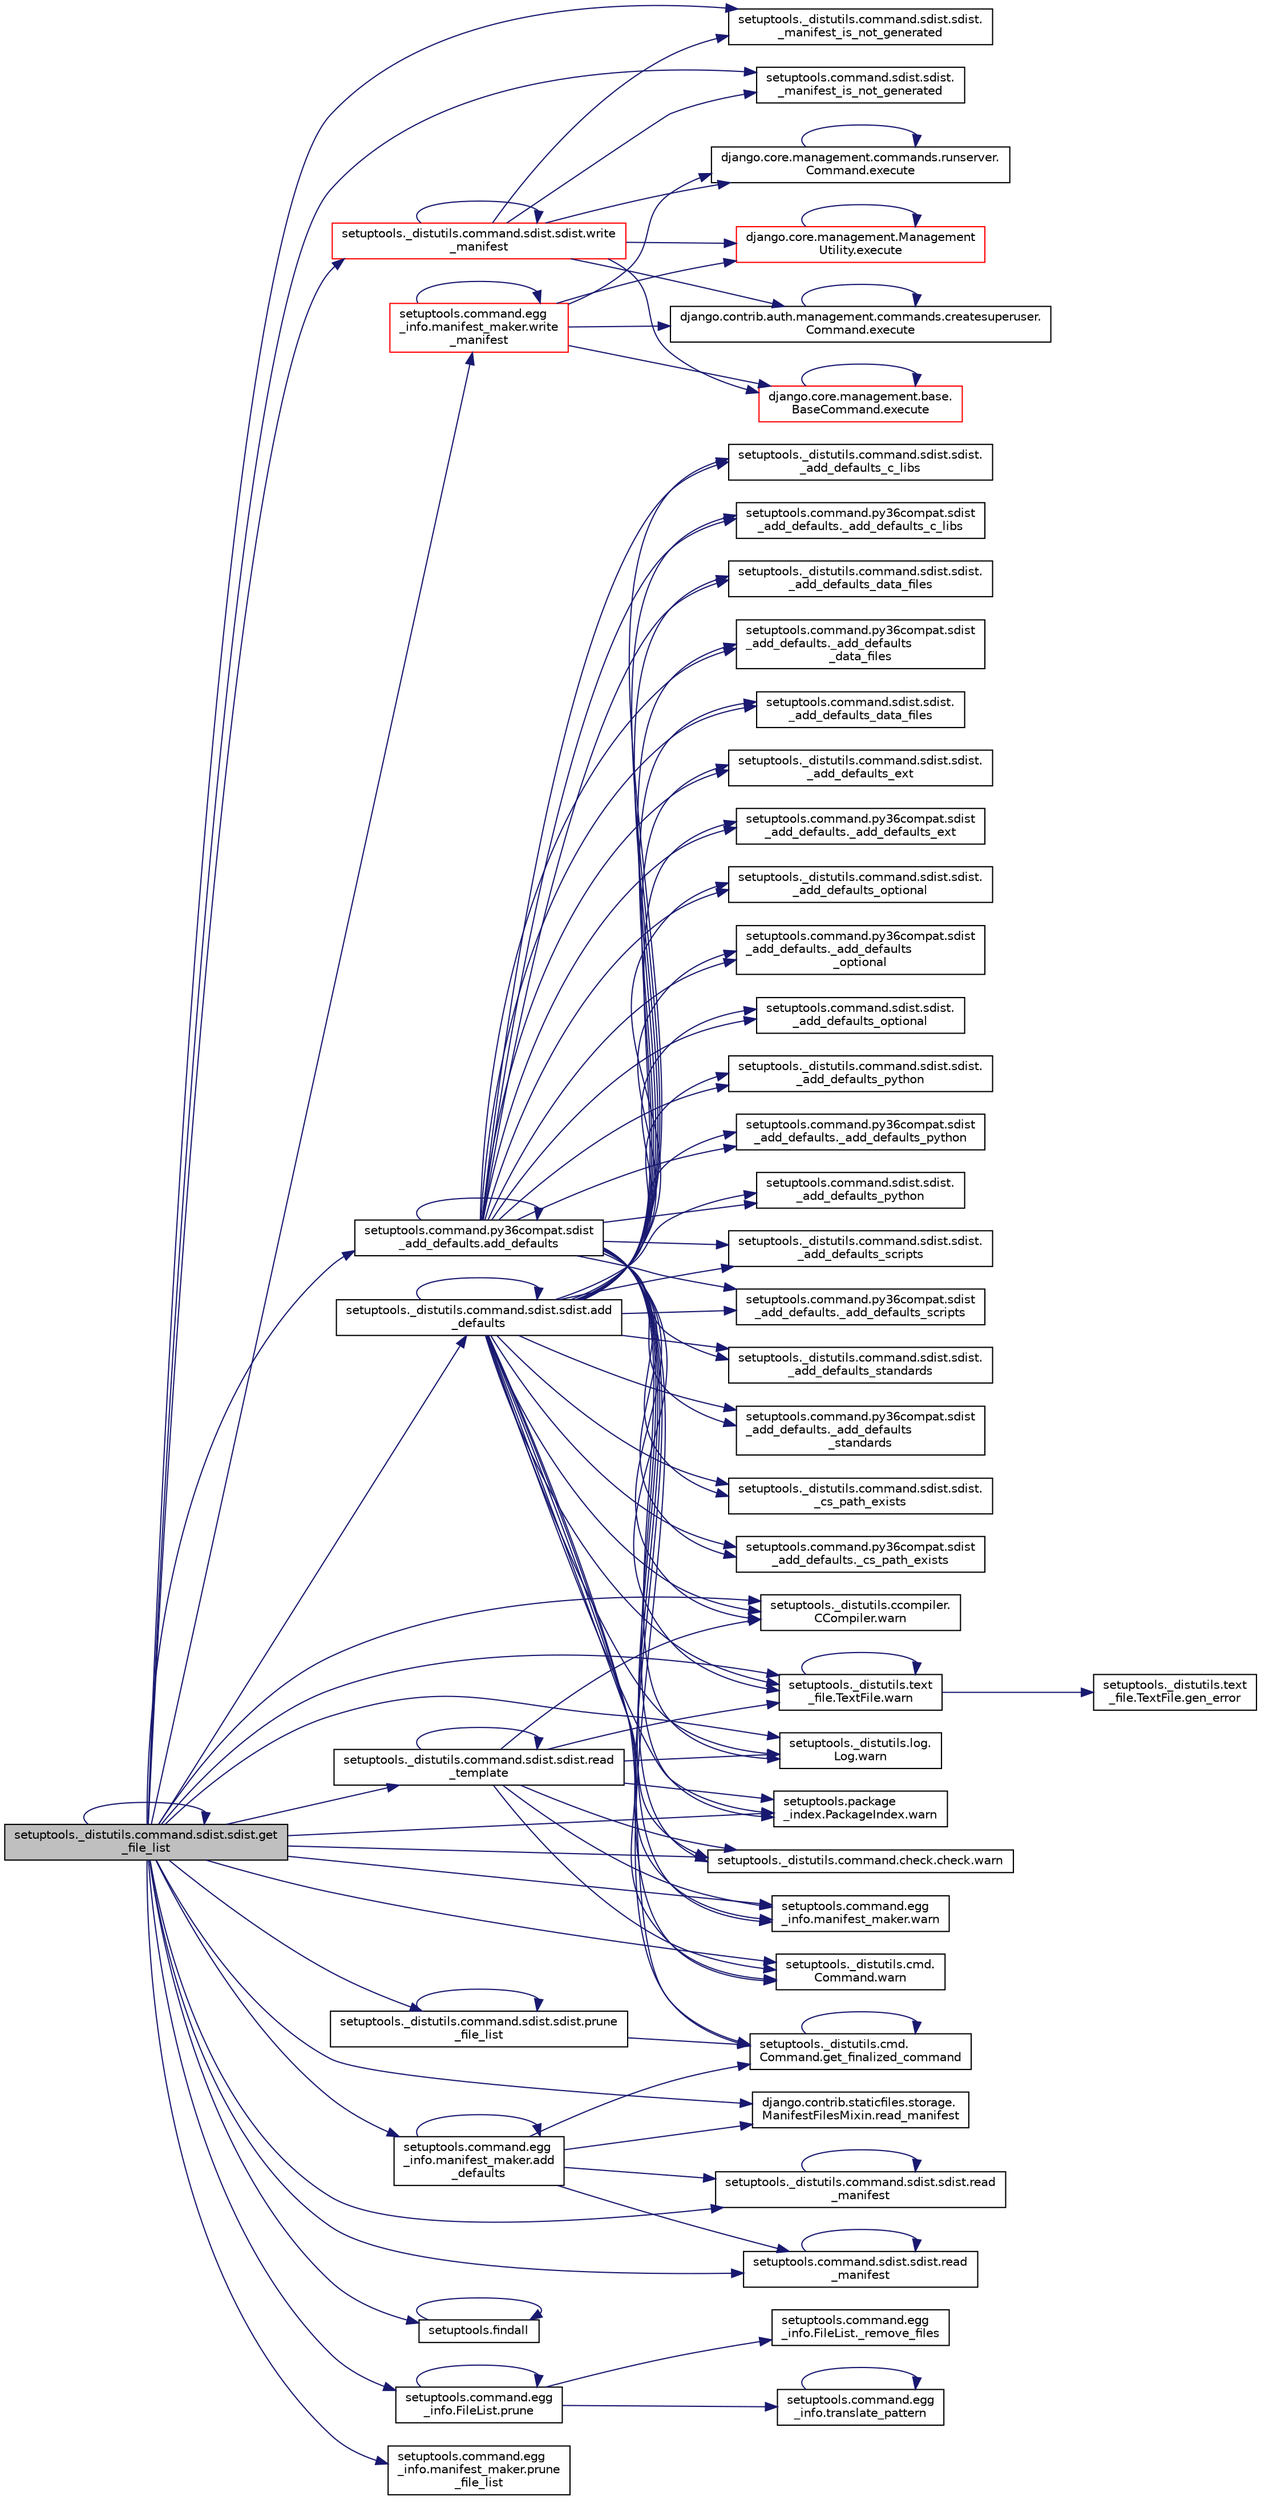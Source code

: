 digraph "setuptools._distutils.command.sdist.sdist.get_file_list"
{
 // LATEX_PDF_SIZE
  edge [fontname="Helvetica",fontsize="10",labelfontname="Helvetica",labelfontsize="10"];
  node [fontname="Helvetica",fontsize="10",shape=record];
  rankdir="LR";
  Node1 [label="setuptools._distutils.command.sdist.sdist.get\l_file_list",height=0.2,width=0.4,color="black", fillcolor="grey75", style="filled", fontcolor="black",tooltip=" "];
  Node1 -> Node2 [color="midnightblue",fontsize="10",style="solid",fontname="Helvetica"];
  Node2 [label="setuptools._distutils.command.sdist.sdist.\l_manifest_is_not_generated",height=0.2,width=0.4,color="black", fillcolor="white", style="filled",URL="$d1/dd7/classsetuptools_1_1__distutils_1_1command_1_1sdist_1_1sdist.html#af3ec60f5a146071b7e607fe17749dcb2",tooltip=" "];
  Node1 -> Node3 [color="midnightblue",fontsize="10",style="solid",fontname="Helvetica"];
  Node3 [label="setuptools.command.sdist.sdist.\l_manifest_is_not_generated",height=0.2,width=0.4,color="black", fillcolor="white", style="filled",URL="$de/d02/classsetuptools_1_1command_1_1sdist_1_1sdist.html#a2e6075144687f05c93a8533c0c70f42f",tooltip=" "];
  Node1 -> Node4 [color="midnightblue",fontsize="10",style="solid",fontname="Helvetica"];
  Node4 [label="setuptools._distutils.command.sdist.sdist.add\l_defaults",height=0.2,width=0.4,color="black", fillcolor="white", style="filled",URL="$d1/dd7/classsetuptools_1_1__distutils_1_1command_1_1sdist_1_1sdist.html#a7e3e9e750e6e5f079000c3443afe18b1",tooltip=" "];
  Node4 -> Node5 [color="midnightblue",fontsize="10",style="solid",fontname="Helvetica"];
  Node5 [label="setuptools._distutils.command.sdist.sdist.\l_add_defaults_c_libs",height=0.2,width=0.4,color="black", fillcolor="white", style="filled",URL="$d1/dd7/classsetuptools_1_1__distutils_1_1command_1_1sdist_1_1sdist.html#aab3983246623be53b68d9c4689446cd8",tooltip=" "];
  Node4 -> Node6 [color="midnightblue",fontsize="10",style="solid",fontname="Helvetica"];
  Node6 [label="setuptools.command.py36compat.sdist\l_add_defaults._add_defaults_c_libs",height=0.2,width=0.4,color="black", fillcolor="white", style="filled",URL="$dc/dc6/classsetuptools_1_1command_1_1py36compat_1_1sdist__add__defaults.html#ace6ac52f1ca527e73118b9af93e56a18",tooltip=" "];
  Node4 -> Node7 [color="midnightblue",fontsize="10",style="solid",fontname="Helvetica"];
  Node7 [label="setuptools._distutils.command.sdist.sdist.\l_add_defaults_data_files",height=0.2,width=0.4,color="black", fillcolor="white", style="filled",URL="$d1/dd7/classsetuptools_1_1__distutils_1_1command_1_1sdist_1_1sdist.html#a15618e70f5ca6737018ba17494965af2",tooltip=" "];
  Node4 -> Node8 [color="midnightblue",fontsize="10",style="solid",fontname="Helvetica"];
  Node8 [label="setuptools.command.py36compat.sdist\l_add_defaults._add_defaults\l_data_files",height=0.2,width=0.4,color="black", fillcolor="white", style="filled",URL="$dc/dc6/classsetuptools_1_1command_1_1py36compat_1_1sdist__add__defaults.html#aff16222867641d9246c07bef42c45cec",tooltip=" "];
  Node4 -> Node9 [color="midnightblue",fontsize="10",style="solid",fontname="Helvetica"];
  Node9 [label="setuptools.command.sdist.sdist.\l_add_defaults_data_files",height=0.2,width=0.4,color="black", fillcolor="white", style="filled",URL="$de/d02/classsetuptools_1_1command_1_1sdist_1_1sdist.html#ac69ca1cc7194ece975c4c5245750f2c1",tooltip=" "];
  Node4 -> Node10 [color="midnightblue",fontsize="10",style="solid",fontname="Helvetica"];
  Node10 [label="setuptools._distutils.command.sdist.sdist.\l_add_defaults_ext",height=0.2,width=0.4,color="black", fillcolor="white", style="filled",URL="$d1/dd7/classsetuptools_1_1__distutils_1_1command_1_1sdist_1_1sdist.html#a69ad0c573d2f96044dbe31f7079c29d3",tooltip=" "];
  Node4 -> Node11 [color="midnightblue",fontsize="10",style="solid",fontname="Helvetica"];
  Node11 [label="setuptools.command.py36compat.sdist\l_add_defaults._add_defaults_ext",height=0.2,width=0.4,color="black", fillcolor="white", style="filled",URL="$dc/dc6/classsetuptools_1_1command_1_1py36compat_1_1sdist__add__defaults.html#a3b67762b4eb4dda3d51630529c221cbf",tooltip=" "];
  Node4 -> Node12 [color="midnightblue",fontsize="10",style="solid",fontname="Helvetica"];
  Node12 [label="setuptools._distutils.command.sdist.sdist.\l_add_defaults_optional",height=0.2,width=0.4,color="black", fillcolor="white", style="filled",URL="$d1/dd7/classsetuptools_1_1__distutils_1_1command_1_1sdist_1_1sdist.html#a5360e5ddfe47828341e0412f204c5576",tooltip=" "];
  Node4 -> Node13 [color="midnightblue",fontsize="10",style="solid",fontname="Helvetica"];
  Node13 [label="setuptools.command.py36compat.sdist\l_add_defaults._add_defaults\l_optional",height=0.2,width=0.4,color="black", fillcolor="white", style="filled",URL="$dc/dc6/classsetuptools_1_1command_1_1py36compat_1_1sdist__add__defaults.html#aa3357fb76ddf2cfe864a6b74a6eef079",tooltip=" "];
  Node4 -> Node14 [color="midnightblue",fontsize="10",style="solid",fontname="Helvetica"];
  Node14 [label="setuptools.command.sdist.sdist.\l_add_defaults_optional",height=0.2,width=0.4,color="black", fillcolor="white", style="filled",URL="$de/d02/classsetuptools_1_1command_1_1sdist_1_1sdist.html#aa04776a62ee3db222963cbaffde9c93f",tooltip=" "];
  Node4 -> Node15 [color="midnightblue",fontsize="10",style="solid",fontname="Helvetica"];
  Node15 [label="setuptools._distutils.command.sdist.sdist.\l_add_defaults_python",height=0.2,width=0.4,color="black", fillcolor="white", style="filled",URL="$d1/dd7/classsetuptools_1_1__distutils_1_1command_1_1sdist_1_1sdist.html#a0ae90072c80f705e23a7c3ab6ddb91f5",tooltip=" "];
  Node4 -> Node16 [color="midnightblue",fontsize="10",style="solid",fontname="Helvetica"];
  Node16 [label="setuptools.command.py36compat.sdist\l_add_defaults._add_defaults_python",height=0.2,width=0.4,color="black", fillcolor="white", style="filled",URL="$dc/dc6/classsetuptools_1_1command_1_1py36compat_1_1sdist__add__defaults.html#a61a0a0a3edba1330cc23aec475001259",tooltip=" "];
  Node4 -> Node17 [color="midnightblue",fontsize="10",style="solid",fontname="Helvetica"];
  Node17 [label="setuptools.command.sdist.sdist.\l_add_defaults_python",height=0.2,width=0.4,color="black", fillcolor="white", style="filled",URL="$de/d02/classsetuptools_1_1command_1_1sdist_1_1sdist.html#a2c8772d91af8957504fc4510244fb2ef",tooltip=" "];
  Node4 -> Node18 [color="midnightblue",fontsize="10",style="solid",fontname="Helvetica"];
  Node18 [label="setuptools._distutils.command.sdist.sdist.\l_add_defaults_scripts",height=0.2,width=0.4,color="black", fillcolor="white", style="filled",URL="$d1/dd7/classsetuptools_1_1__distutils_1_1command_1_1sdist_1_1sdist.html#ac6ca6726caf27bcce00e730626a2d4ff",tooltip=" "];
  Node4 -> Node19 [color="midnightblue",fontsize="10",style="solid",fontname="Helvetica"];
  Node19 [label="setuptools.command.py36compat.sdist\l_add_defaults._add_defaults_scripts",height=0.2,width=0.4,color="black", fillcolor="white", style="filled",URL="$dc/dc6/classsetuptools_1_1command_1_1py36compat_1_1sdist__add__defaults.html#ab36a20547f2df8ab95d64e31f00b2220",tooltip=" "];
  Node4 -> Node20 [color="midnightblue",fontsize="10",style="solid",fontname="Helvetica"];
  Node20 [label="setuptools._distutils.command.sdist.sdist.\l_add_defaults_standards",height=0.2,width=0.4,color="black", fillcolor="white", style="filled",URL="$d1/dd7/classsetuptools_1_1__distutils_1_1command_1_1sdist_1_1sdist.html#a5854afe79689e03d99e410d8fe4f856d",tooltip=" "];
  Node4 -> Node21 [color="midnightblue",fontsize="10",style="solid",fontname="Helvetica"];
  Node21 [label="setuptools.command.py36compat.sdist\l_add_defaults._add_defaults\l_standards",height=0.2,width=0.4,color="black", fillcolor="white", style="filled",URL="$dc/dc6/classsetuptools_1_1command_1_1py36compat_1_1sdist__add__defaults.html#ac3d9afc1b59ddba5941b5020435b999c",tooltip=" "];
  Node4 -> Node22 [color="midnightblue",fontsize="10",style="solid",fontname="Helvetica"];
  Node22 [label="setuptools._distutils.command.sdist.sdist.\l_cs_path_exists",height=0.2,width=0.4,color="black", fillcolor="white", style="filled",URL="$d1/dd7/classsetuptools_1_1__distutils_1_1command_1_1sdist_1_1sdist.html#a31614c2d005fbb49e81facec1d438f34",tooltip=" "];
  Node4 -> Node23 [color="midnightblue",fontsize="10",style="solid",fontname="Helvetica"];
  Node23 [label="setuptools.command.py36compat.sdist\l_add_defaults._cs_path_exists",height=0.2,width=0.4,color="black", fillcolor="white", style="filled",URL="$dc/dc6/classsetuptools_1_1command_1_1py36compat_1_1sdist__add__defaults.html#afc555088e140d278ce9952d81769bdba",tooltip=" "];
  Node4 -> Node4 [color="midnightblue",fontsize="10",style="solid",fontname="Helvetica"];
  Node4 -> Node24 [color="midnightblue",fontsize="10",style="solid",fontname="Helvetica"];
  Node24 [label="setuptools._distutils.cmd.\lCommand.get_finalized_command",height=0.2,width=0.4,color="black", fillcolor="white", style="filled",URL="$dd/df5/classsetuptools_1_1__distutils_1_1cmd_1_1_command.html#a09d3bf8e912072dce360a2e78d28cd75",tooltip=" "];
  Node24 -> Node24 [color="midnightblue",fontsize="10",style="solid",fontname="Helvetica"];
  Node4 -> Node25 [color="midnightblue",fontsize="10",style="solid",fontname="Helvetica"];
  Node25 [label="setuptools._distutils.ccompiler.\lCCompiler.warn",height=0.2,width=0.4,color="black", fillcolor="white", style="filled",URL="$d0/daa/classsetuptools_1_1__distutils_1_1ccompiler_1_1_c_compiler.html#a05053eb5be68cf2f96df1c6e7acf29ff",tooltip=" "];
  Node4 -> Node26 [color="midnightblue",fontsize="10",style="solid",fontname="Helvetica"];
  Node26 [label="setuptools._distutils.cmd.\lCommand.warn",height=0.2,width=0.4,color="black", fillcolor="white", style="filled",URL="$dd/df5/classsetuptools_1_1__distutils_1_1cmd_1_1_command.html#a6ebd8c0c6b84226dbf999232ac4a33a4",tooltip=" "];
  Node4 -> Node27 [color="midnightblue",fontsize="10",style="solid",fontname="Helvetica"];
  Node27 [label="setuptools._distutils.command.check.check.warn",height=0.2,width=0.4,color="black", fillcolor="white", style="filled",URL="$de/dea/classsetuptools_1_1__distutils_1_1command_1_1check_1_1check.html#a459238fa6e004dd27eb3bfb9979e384e",tooltip=" "];
  Node4 -> Node28 [color="midnightblue",fontsize="10",style="solid",fontname="Helvetica"];
  Node28 [label="setuptools.command.egg\l_info.manifest_maker.warn",height=0.2,width=0.4,color="black", fillcolor="white", style="filled",URL="$df/d4c/classsetuptools_1_1command_1_1egg__info_1_1manifest__maker.html#a6d4e84dac2e0fa3473f8b9cfa9e942ed",tooltip=" "];
  Node4 -> Node29 [color="midnightblue",fontsize="10",style="solid",fontname="Helvetica"];
  Node29 [label="setuptools._distutils.log.\lLog.warn",height=0.2,width=0.4,color="black", fillcolor="white", style="filled",URL="$d8/d63/classsetuptools_1_1__distutils_1_1log_1_1_log.html#a182e5bb04f311589180e3ba758fa86f6",tooltip=" "];
  Node4 -> Node30 [color="midnightblue",fontsize="10",style="solid",fontname="Helvetica"];
  Node30 [label="setuptools.package\l_index.PackageIndex.warn",height=0.2,width=0.4,color="black", fillcolor="white", style="filled",URL="$d4/dea/classsetuptools_1_1package__index_1_1_package_index.html#a7d346bc4f928415e4f256ced7684f02a",tooltip=" "];
  Node4 -> Node31 [color="midnightblue",fontsize="10",style="solid",fontname="Helvetica"];
  Node31 [label="setuptools._distutils.text\l_file.TextFile.warn",height=0.2,width=0.4,color="black", fillcolor="white", style="filled",URL="$da/d41/classsetuptools_1_1__distutils_1_1text__file_1_1_text_file.html#ad1e288f07d9181231045ac5e7e0ae842",tooltip=" "];
  Node31 -> Node32 [color="midnightblue",fontsize="10",style="solid",fontname="Helvetica"];
  Node32 [label="setuptools._distutils.text\l_file.TextFile.gen_error",height=0.2,width=0.4,color="black", fillcolor="white", style="filled",URL="$da/d41/classsetuptools_1_1__distutils_1_1text__file_1_1_text_file.html#a52ca2c96ed7641a207a2573ff953d44d",tooltip=" "];
  Node31 -> Node31 [color="midnightblue",fontsize="10",style="solid",fontname="Helvetica"];
  Node1 -> Node33 [color="midnightblue",fontsize="10",style="solid",fontname="Helvetica"];
  Node33 [label="setuptools.command.egg\l_info.manifest_maker.add\l_defaults",height=0.2,width=0.4,color="black", fillcolor="white", style="filled",URL="$df/d4c/classsetuptools_1_1command_1_1egg__info_1_1manifest__maker.html#a5bb8f3befc6b69fe079f67aa239e7ef5",tooltip=" "];
  Node33 -> Node33 [color="midnightblue",fontsize="10",style="solid",fontname="Helvetica"];
  Node33 -> Node24 [color="midnightblue",fontsize="10",style="solid",fontname="Helvetica"];
  Node33 -> Node34 [color="midnightblue",fontsize="10",style="solid",fontname="Helvetica"];
  Node34 [label="django.contrib.staticfiles.storage.\lManifestFilesMixin.read_manifest",height=0.2,width=0.4,color="black", fillcolor="white", style="filled",URL="$da/d7f/classdjango_1_1contrib_1_1staticfiles_1_1storage_1_1_manifest_files_mixin.html#a35e8f76d666a86d430e0d37a533929ca",tooltip=" "];
  Node33 -> Node35 [color="midnightblue",fontsize="10",style="solid",fontname="Helvetica"];
  Node35 [label="setuptools._distutils.command.sdist.sdist.read\l_manifest",height=0.2,width=0.4,color="black", fillcolor="white", style="filled",URL="$d1/dd7/classsetuptools_1_1__distutils_1_1command_1_1sdist_1_1sdist.html#acf519846fd90bf80dc9503ed76c3b2b1",tooltip=" "];
  Node35 -> Node35 [color="midnightblue",fontsize="10",style="solid",fontname="Helvetica"];
  Node33 -> Node36 [color="midnightblue",fontsize="10",style="solid",fontname="Helvetica"];
  Node36 [label="setuptools.command.sdist.sdist.read\l_manifest",height=0.2,width=0.4,color="black", fillcolor="white", style="filled",URL="$de/d02/classsetuptools_1_1command_1_1sdist_1_1sdist.html#a1b7a74f9d8dda385451371dea8b113d1",tooltip=" "];
  Node36 -> Node36 [color="midnightblue",fontsize="10",style="solid",fontname="Helvetica"];
  Node1 -> Node37 [color="midnightblue",fontsize="10",style="solid",fontname="Helvetica"];
  Node37 [label="setuptools.command.py36compat.sdist\l_add_defaults.add_defaults",height=0.2,width=0.4,color="black", fillcolor="white", style="filled",URL="$dc/dc6/classsetuptools_1_1command_1_1py36compat_1_1sdist__add__defaults.html#a91682de24cf13a3d7552a8b35db9a04a",tooltip=" "];
  Node37 -> Node5 [color="midnightblue",fontsize="10",style="solid",fontname="Helvetica"];
  Node37 -> Node6 [color="midnightblue",fontsize="10",style="solid",fontname="Helvetica"];
  Node37 -> Node7 [color="midnightblue",fontsize="10",style="solid",fontname="Helvetica"];
  Node37 -> Node8 [color="midnightblue",fontsize="10",style="solid",fontname="Helvetica"];
  Node37 -> Node9 [color="midnightblue",fontsize="10",style="solid",fontname="Helvetica"];
  Node37 -> Node10 [color="midnightblue",fontsize="10",style="solid",fontname="Helvetica"];
  Node37 -> Node11 [color="midnightblue",fontsize="10",style="solid",fontname="Helvetica"];
  Node37 -> Node12 [color="midnightblue",fontsize="10",style="solid",fontname="Helvetica"];
  Node37 -> Node13 [color="midnightblue",fontsize="10",style="solid",fontname="Helvetica"];
  Node37 -> Node14 [color="midnightblue",fontsize="10",style="solid",fontname="Helvetica"];
  Node37 -> Node15 [color="midnightblue",fontsize="10",style="solid",fontname="Helvetica"];
  Node37 -> Node16 [color="midnightblue",fontsize="10",style="solid",fontname="Helvetica"];
  Node37 -> Node17 [color="midnightblue",fontsize="10",style="solid",fontname="Helvetica"];
  Node37 -> Node18 [color="midnightblue",fontsize="10",style="solid",fontname="Helvetica"];
  Node37 -> Node19 [color="midnightblue",fontsize="10",style="solid",fontname="Helvetica"];
  Node37 -> Node20 [color="midnightblue",fontsize="10",style="solid",fontname="Helvetica"];
  Node37 -> Node21 [color="midnightblue",fontsize="10",style="solid",fontname="Helvetica"];
  Node37 -> Node22 [color="midnightblue",fontsize="10",style="solid",fontname="Helvetica"];
  Node37 -> Node23 [color="midnightblue",fontsize="10",style="solid",fontname="Helvetica"];
  Node37 -> Node37 [color="midnightblue",fontsize="10",style="solid",fontname="Helvetica"];
  Node37 -> Node24 [color="midnightblue",fontsize="10",style="solid",fontname="Helvetica"];
  Node37 -> Node25 [color="midnightblue",fontsize="10",style="solid",fontname="Helvetica"];
  Node37 -> Node26 [color="midnightblue",fontsize="10",style="solid",fontname="Helvetica"];
  Node37 -> Node27 [color="midnightblue",fontsize="10",style="solid",fontname="Helvetica"];
  Node37 -> Node28 [color="midnightblue",fontsize="10",style="solid",fontname="Helvetica"];
  Node37 -> Node29 [color="midnightblue",fontsize="10",style="solid",fontname="Helvetica"];
  Node37 -> Node30 [color="midnightblue",fontsize="10",style="solid",fontname="Helvetica"];
  Node37 -> Node31 [color="midnightblue",fontsize="10",style="solid",fontname="Helvetica"];
  Node1 -> Node38 [color="midnightblue",fontsize="10",style="solid",fontname="Helvetica"];
  Node38 [label="setuptools.findall",height=0.2,width=0.4,color="black", fillcolor="white", style="filled",URL="$d2/db1/namespacesetuptools.html#a9d3e6b5f82f1d22fb1d7ad0daf6018f6",tooltip=" "];
  Node38 -> Node38 [color="midnightblue",fontsize="10",style="solid",fontname="Helvetica"];
  Node1 -> Node1 [color="midnightblue",fontsize="10",style="solid",fontname="Helvetica"];
  Node1 -> Node39 [color="midnightblue",fontsize="10",style="solid",fontname="Helvetica"];
  Node39 [label="setuptools.command.egg\l_info.FileList.prune",height=0.2,width=0.4,color="black", fillcolor="white", style="filled",URL="$d1/df1/classsetuptools_1_1command_1_1egg__info_1_1_file_list.html#aeca88a33bf21b70a8d6adec507704468",tooltip=" "];
  Node39 -> Node40 [color="midnightblue",fontsize="10",style="solid",fontname="Helvetica"];
  Node40 [label="setuptools.command.egg\l_info.FileList._remove_files",height=0.2,width=0.4,color="black", fillcolor="white", style="filled",URL="$d1/df1/classsetuptools_1_1command_1_1egg__info_1_1_file_list.html#a25aaca5cbf0b7ae91d227787ef95317c",tooltip=" "];
  Node39 -> Node39 [color="midnightblue",fontsize="10",style="solid",fontname="Helvetica"];
  Node39 -> Node41 [color="midnightblue",fontsize="10",style="solid",fontname="Helvetica"];
  Node41 [label="setuptools.command.egg\l_info.translate_pattern",height=0.2,width=0.4,color="black", fillcolor="white", style="filled",URL="$dc/d7b/namespacesetuptools_1_1command_1_1egg__info.html#aa144258099051fcc4002b9750d064587",tooltip=" "];
  Node41 -> Node41 [color="midnightblue",fontsize="10",style="solid",fontname="Helvetica"];
  Node1 -> Node42 [color="midnightblue",fontsize="10",style="solid",fontname="Helvetica"];
  Node42 [label="setuptools._distutils.command.sdist.sdist.prune\l_file_list",height=0.2,width=0.4,color="black", fillcolor="white", style="filled",URL="$d1/dd7/classsetuptools_1_1__distutils_1_1command_1_1sdist_1_1sdist.html#aaf5f67563ff6c6b220f67220420d8078",tooltip=" "];
  Node42 -> Node24 [color="midnightblue",fontsize="10",style="solid",fontname="Helvetica"];
  Node42 -> Node42 [color="midnightblue",fontsize="10",style="solid",fontname="Helvetica"];
  Node1 -> Node43 [color="midnightblue",fontsize="10",style="solid",fontname="Helvetica"];
  Node43 [label="setuptools.command.egg\l_info.manifest_maker.prune\l_file_list",height=0.2,width=0.4,color="black", fillcolor="white", style="filled",URL="$df/d4c/classsetuptools_1_1command_1_1egg__info_1_1manifest__maker.html#a13f763590dea4d794ab518fe896bafa6",tooltip=" "];
  Node1 -> Node34 [color="midnightblue",fontsize="10",style="solid",fontname="Helvetica"];
  Node1 -> Node35 [color="midnightblue",fontsize="10",style="solid",fontname="Helvetica"];
  Node1 -> Node36 [color="midnightblue",fontsize="10",style="solid",fontname="Helvetica"];
  Node1 -> Node44 [color="midnightblue",fontsize="10",style="solid",fontname="Helvetica"];
  Node44 [label="setuptools._distutils.command.sdist.sdist.read\l_template",height=0.2,width=0.4,color="black", fillcolor="white", style="filled",URL="$d1/dd7/classsetuptools_1_1__distutils_1_1command_1_1sdist_1_1sdist.html#a9c5e2b9c5a346a86c631627a7880826f",tooltip=" "];
  Node44 -> Node44 [color="midnightblue",fontsize="10",style="solid",fontname="Helvetica"];
  Node44 -> Node25 [color="midnightblue",fontsize="10",style="solid",fontname="Helvetica"];
  Node44 -> Node26 [color="midnightblue",fontsize="10",style="solid",fontname="Helvetica"];
  Node44 -> Node27 [color="midnightblue",fontsize="10",style="solid",fontname="Helvetica"];
  Node44 -> Node28 [color="midnightblue",fontsize="10",style="solid",fontname="Helvetica"];
  Node44 -> Node29 [color="midnightblue",fontsize="10",style="solid",fontname="Helvetica"];
  Node44 -> Node30 [color="midnightblue",fontsize="10",style="solid",fontname="Helvetica"];
  Node44 -> Node31 [color="midnightblue",fontsize="10",style="solid",fontname="Helvetica"];
  Node1 -> Node25 [color="midnightblue",fontsize="10",style="solid",fontname="Helvetica"];
  Node1 -> Node26 [color="midnightblue",fontsize="10",style="solid",fontname="Helvetica"];
  Node1 -> Node27 [color="midnightblue",fontsize="10",style="solid",fontname="Helvetica"];
  Node1 -> Node28 [color="midnightblue",fontsize="10",style="solid",fontname="Helvetica"];
  Node1 -> Node29 [color="midnightblue",fontsize="10",style="solid",fontname="Helvetica"];
  Node1 -> Node30 [color="midnightblue",fontsize="10",style="solid",fontname="Helvetica"];
  Node1 -> Node31 [color="midnightblue",fontsize="10",style="solid",fontname="Helvetica"];
  Node1 -> Node45 [color="midnightblue",fontsize="10",style="solid",fontname="Helvetica"];
  Node45 [label="setuptools._distutils.command.sdist.sdist.write\l_manifest",height=0.2,width=0.4,color="red", fillcolor="white", style="filled",URL="$d1/dd7/classsetuptools_1_1__distutils_1_1command_1_1sdist_1_1sdist.html#a70596d45359ff9b18a4895628b9b5629",tooltip=" "];
  Node45 -> Node2 [color="midnightblue",fontsize="10",style="solid",fontname="Helvetica"];
  Node45 -> Node3 [color="midnightblue",fontsize="10",style="solid",fontname="Helvetica"];
  Node45 -> Node46 [color="midnightblue",fontsize="10",style="solid",fontname="Helvetica"];
  Node46 [label="django.core.management.Management\lUtility.execute",height=0.2,width=0.4,color="red", fillcolor="white", style="filled",URL="$dd/dbf/classdjango_1_1core_1_1management_1_1_management_utility.html#a0ce04752f34bec18d58356f1bda05b74",tooltip=" "];
  Node46 -> Node46 [color="midnightblue",fontsize="10",style="solid",fontname="Helvetica"];
  Node45 -> Node51 [color="midnightblue",fontsize="10",style="solid",fontname="Helvetica"];
  Node51 [label="django.contrib.auth.management.commands.createsuperuser.\lCommand.execute",height=0.2,width=0.4,color="black", fillcolor="white", style="filled",URL="$d7/d51/classdjango_1_1contrib_1_1auth_1_1management_1_1commands_1_1createsuperuser_1_1_command.html#ac58857ddf6131c17f95cee20e304d97b",tooltip=" "];
  Node51 -> Node51 [color="midnightblue",fontsize="10",style="solid",fontname="Helvetica"];
  Node45 -> Node52 [color="midnightblue",fontsize="10",style="solid",fontname="Helvetica"];
  Node52 [label="django.core.management.base.\lBaseCommand.execute",height=0.2,width=0.4,color="red", fillcolor="white", style="filled",URL="$db/da3/classdjango_1_1core_1_1management_1_1base_1_1_base_command.html#a900029c213c1456bbd6f8e5b8ead2201",tooltip=" "];
  Node52 -> Node52 [color="midnightblue",fontsize="10",style="solid",fontname="Helvetica"];
  Node45 -> Node2598 [color="midnightblue",fontsize="10",style="solid",fontname="Helvetica"];
  Node2598 [label="django.core.management.commands.runserver.\lCommand.execute",height=0.2,width=0.4,color="black", fillcolor="white", style="filled",URL="$d7/de0/classdjango_1_1core_1_1management_1_1commands_1_1runserver_1_1_command.html#a715bfb079726baeadd606f17cb81ce68",tooltip=" "];
  Node2598 -> Node2598 [color="midnightblue",fontsize="10",style="solid",fontname="Helvetica"];
  Node45 -> Node45 [color="midnightblue",fontsize="10",style="solid",fontname="Helvetica"];
  Node1 -> Node5565 [color="midnightblue",fontsize="10",style="solid",fontname="Helvetica"];
  Node5565 [label="setuptools.command.egg\l_info.manifest_maker.write\l_manifest",height=0.2,width=0.4,color="red", fillcolor="white", style="filled",URL="$df/d4c/classsetuptools_1_1command_1_1egg__info_1_1manifest__maker.html#abb201f5da34012395bbc74a7294f193b",tooltip=" "];
  Node5565 -> Node46 [color="midnightblue",fontsize="10",style="solid",fontname="Helvetica"];
  Node5565 -> Node51 [color="midnightblue",fontsize="10",style="solid",fontname="Helvetica"];
  Node5565 -> Node52 [color="midnightblue",fontsize="10",style="solid",fontname="Helvetica"];
  Node5565 -> Node2598 [color="midnightblue",fontsize="10",style="solid",fontname="Helvetica"];
  Node5565 -> Node5565 [color="midnightblue",fontsize="10",style="solid",fontname="Helvetica"];
}
